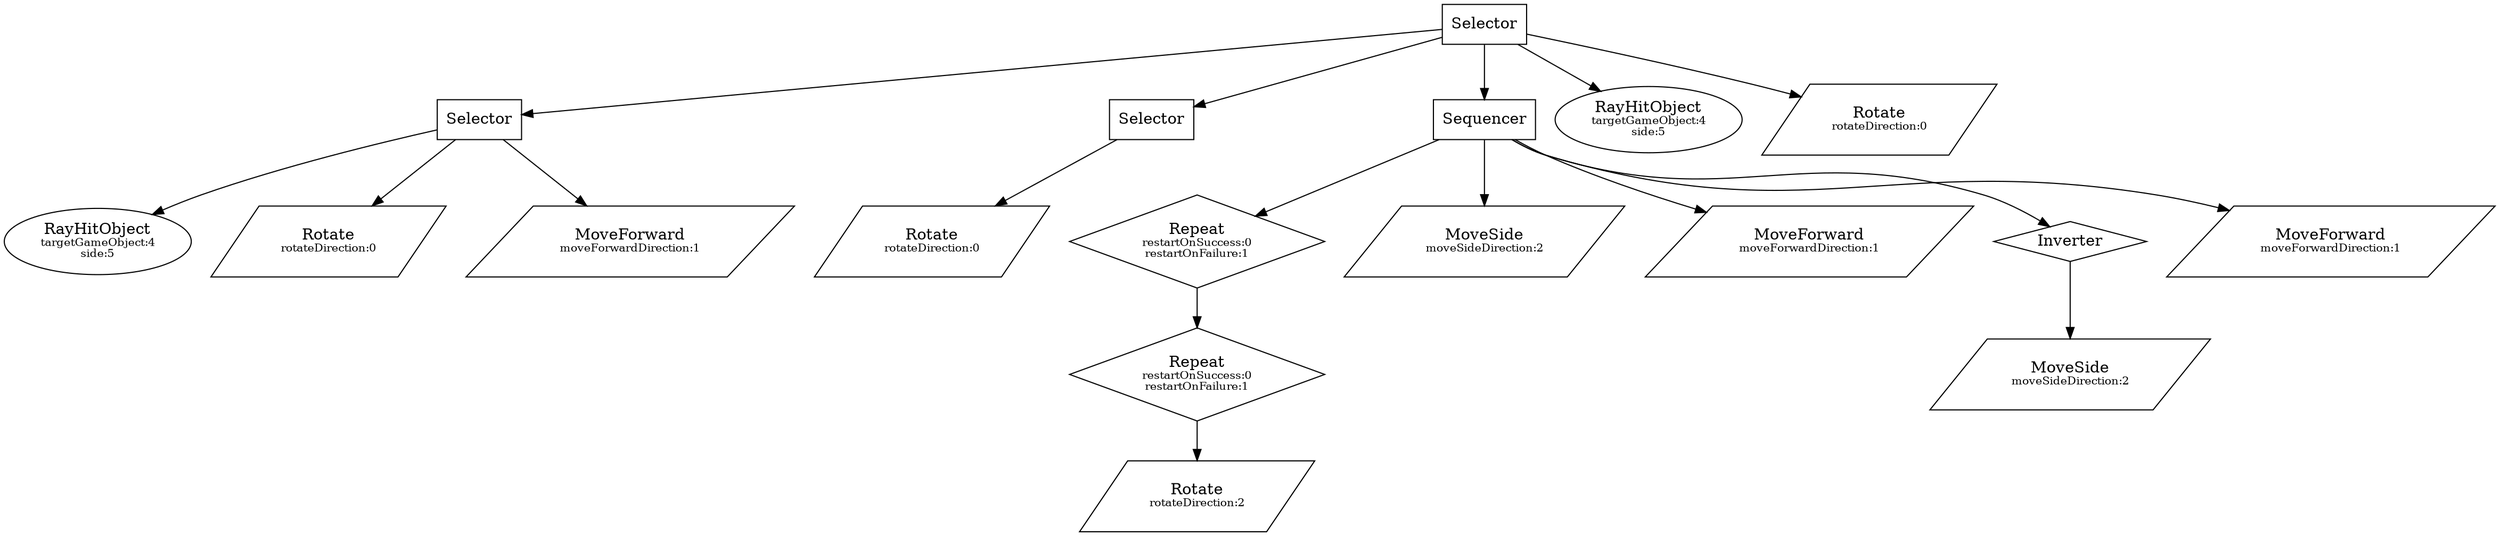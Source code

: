 digraph G {323535 [label="Selector", shape=polygon]
323536 [label="Selector", shape=polygon]
323537[label=<RayHitObject<BR /><FONT POINT-SIZE="10">targetGameObject:4<BR />side:5<BR /></FONT>>, shape=ellipse]
323525[label=<Rotate<BR /><FONT POINT-SIZE="10">rotateDirection:0<BR /></FONT>>, shape=parallelogram]
323548[label=<MoveForward<BR /><FONT POINT-SIZE="10">moveForwardDirection:1<BR /></FONT>>, shape=parallelogram]
323549 [label="Selector", shape=polygon]
323550[label=<Rotate<BR /><FONT POINT-SIZE="10">rotateDirection:0<BR /></FONT>>, shape=parallelogram]
323551 [label="Sequencer", shape=polygon]
323552[label=<Repeat<BR /><FONT POINT-SIZE="10">restartOnSuccess:0<BR />restartOnFailure:1<BR /></FONT>>, shape=diamond]
323553[label=<Repeat<BR /><FONT POINT-SIZE="10">restartOnSuccess:0<BR />restartOnFailure:1<BR /></FONT>>, shape=diamond]
323554[label=<Rotate<BR /><FONT POINT-SIZE="10">rotateDirection:2<BR /></FONT>>, shape=parallelogram]
323555[label=<MoveSide<BR /><FONT POINT-SIZE="10">moveSideDirection:2<BR /></FONT>>, shape=parallelogram]
323556[label=<MoveForward<BR /><FONT POINT-SIZE="10">moveForwardDirection:1<BR /></FONT>>, shape=parallelogram]
323557 [label="Inverter", shape=diamond]
323558[label=<MoveSide<BR /><FONT POINT-SIZE="10">moveSideDirection:2<BR /></FONT>>, shape=parallelogram]
323559[label=<MoveForward<BR /><FONT POINT-SIZE="10">moveForwardDirection:1<BR /></FONT>>, shape=parallelogram]
323560[label=<RayHitObject<BR /><FONT POINT-SIZE="10">targetGameObject:4<BR />side:5<BR /></FONT>>, shape=ellipse]
323561[label=<Rotate<BR /><FONT POINT-SIZE="10">rotateDirection:0<BR /></FONT>>, shape=parallelogram]
323535 -> 323536
323536 -> 323537
323536 -> 323525
323536 -> 323548
323535 -> 323549
323549 -> 323550
323535 -> 323551
323551 -> 323552
323552 -> 323553
323553 -> 323554
323551 -> 323555
323551 -> 323556
323551 -> 323557
323557 -> 323558
323551 -> 323559
323535 -> 323560
323535 -> 323561

}
